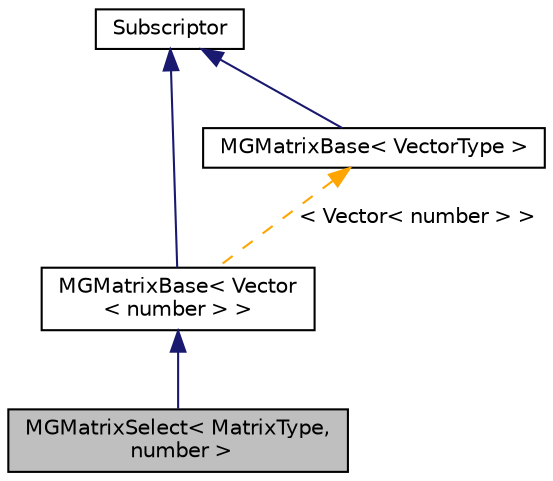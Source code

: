 digraph "MGMatrixSelect&lt; MatrixType, number &gt;"
{
 // LATEX_PDF_SIZE
  edge [fontname="Helvetica",fontsize="10",labelfontname="Helvetica",labelfontsize="10"];
  node [fontname="Helvetica",fontsize="10",shape=record];
  Node1 [label="MGMatrixSelect\< MatrixType,\l number \>",height=0.2,width=0.4,color="black", fillcolor="grey75", style="filled", fontcolor="black",tooltip=" "];
  Node2 -> Node1 [dir="back",color="midnightblue",fontsize="10",style="solid",fontname="Helvetica"];
  Node2 [label="MGMatrixBase\< Vector\l\< number \> \>",height=0.2,width=0.4,color="black", fillcolor="white", style="filled",URL="$classMGMatrixBase.html",tooltip=" "];
  Node3 -> Node2 [dir="back",color="midnightblue",fontsize="10",style="solid",fontname="Helvetica"];
  Node3 [label="Subscriptor",height=0.2,width=0.4,color="black", fillcolor="white", style="filled",URL="$classSubscriptor.html",tooltip=" "];
  Node4 -> Node2 [dir="back",color="orange",fontsize="10",style="dashed",label=" \< Vector\< number \> \>" ,fontname="Helvetica"];
  Node4 [label="MGMatrixBase\< VectorType \>",height=0.2,width=0.4,color="black", fillcolor="white", style="filled",URL="$classMGMatrixBase.html",tooltip=" "];
  Node3 -> Node4 [dir="back",color="midnightblue",fontsize="10",style="solid",fontname="Helvetica"];
}
